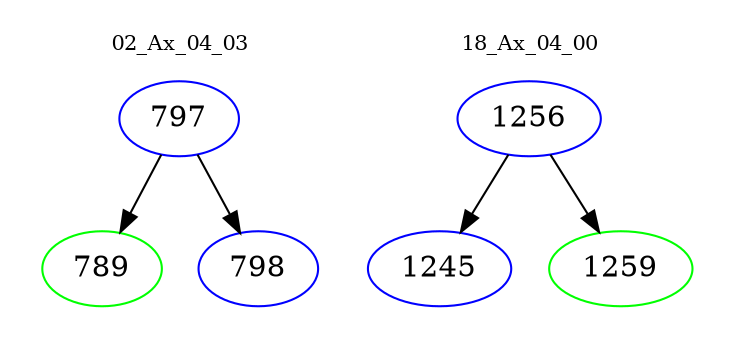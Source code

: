 digraph{
subgraph cluster_0 {
color = white
label = "02_Ax_04_03";
fontsize=10;
T0_797 [label="797", color="blue"]
T0_797 -> T0_789 [color="black"]
T0_789 [label="789", color="green"]
T0_797 -> T0_798 [color="black"]
T0_798 [label="798", color="blue"]
}
subgraph cluster_1 {
color = white
label = "18_Ax_04_00";
fontsize=10;
T1_1256 [label="1256", color="blue"]
T1_1256 -> T1_1245 [color="black"]
T1_1245 [label="1245", color="blue"]
T1_1256 -> T1_1259 [color="black"]
T1_1259 [label="1259", color="green"]
}
}
